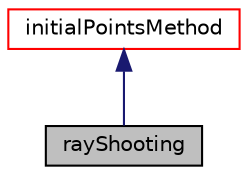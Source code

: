 digraph "rayShooting"
{
  bgcolor="transparent";
  edge [fontname="Helvetica",fontsize="10",labelfontname="Helvetica",labelfontsize="10"];
  node [fontname="Helvetica",fontsize="10",shape=record];
  Node1 [label="rayShooting",height=0.2,width=0.4,color="black", fillcolor="grey75", style="filled", fontcolor="black"];
  Node2 -> Node1 [dir="back",color="midnightblue",fontsize="10",style="solid",fontname="Helvetica"];
  Node2 [label="initialPointsMethod",height=0.2,width=0.4,color="red",URL="$a01097.html",tooltip="Abstract base class for generating initial points for a conformalVoronoiMesh. "];
}
